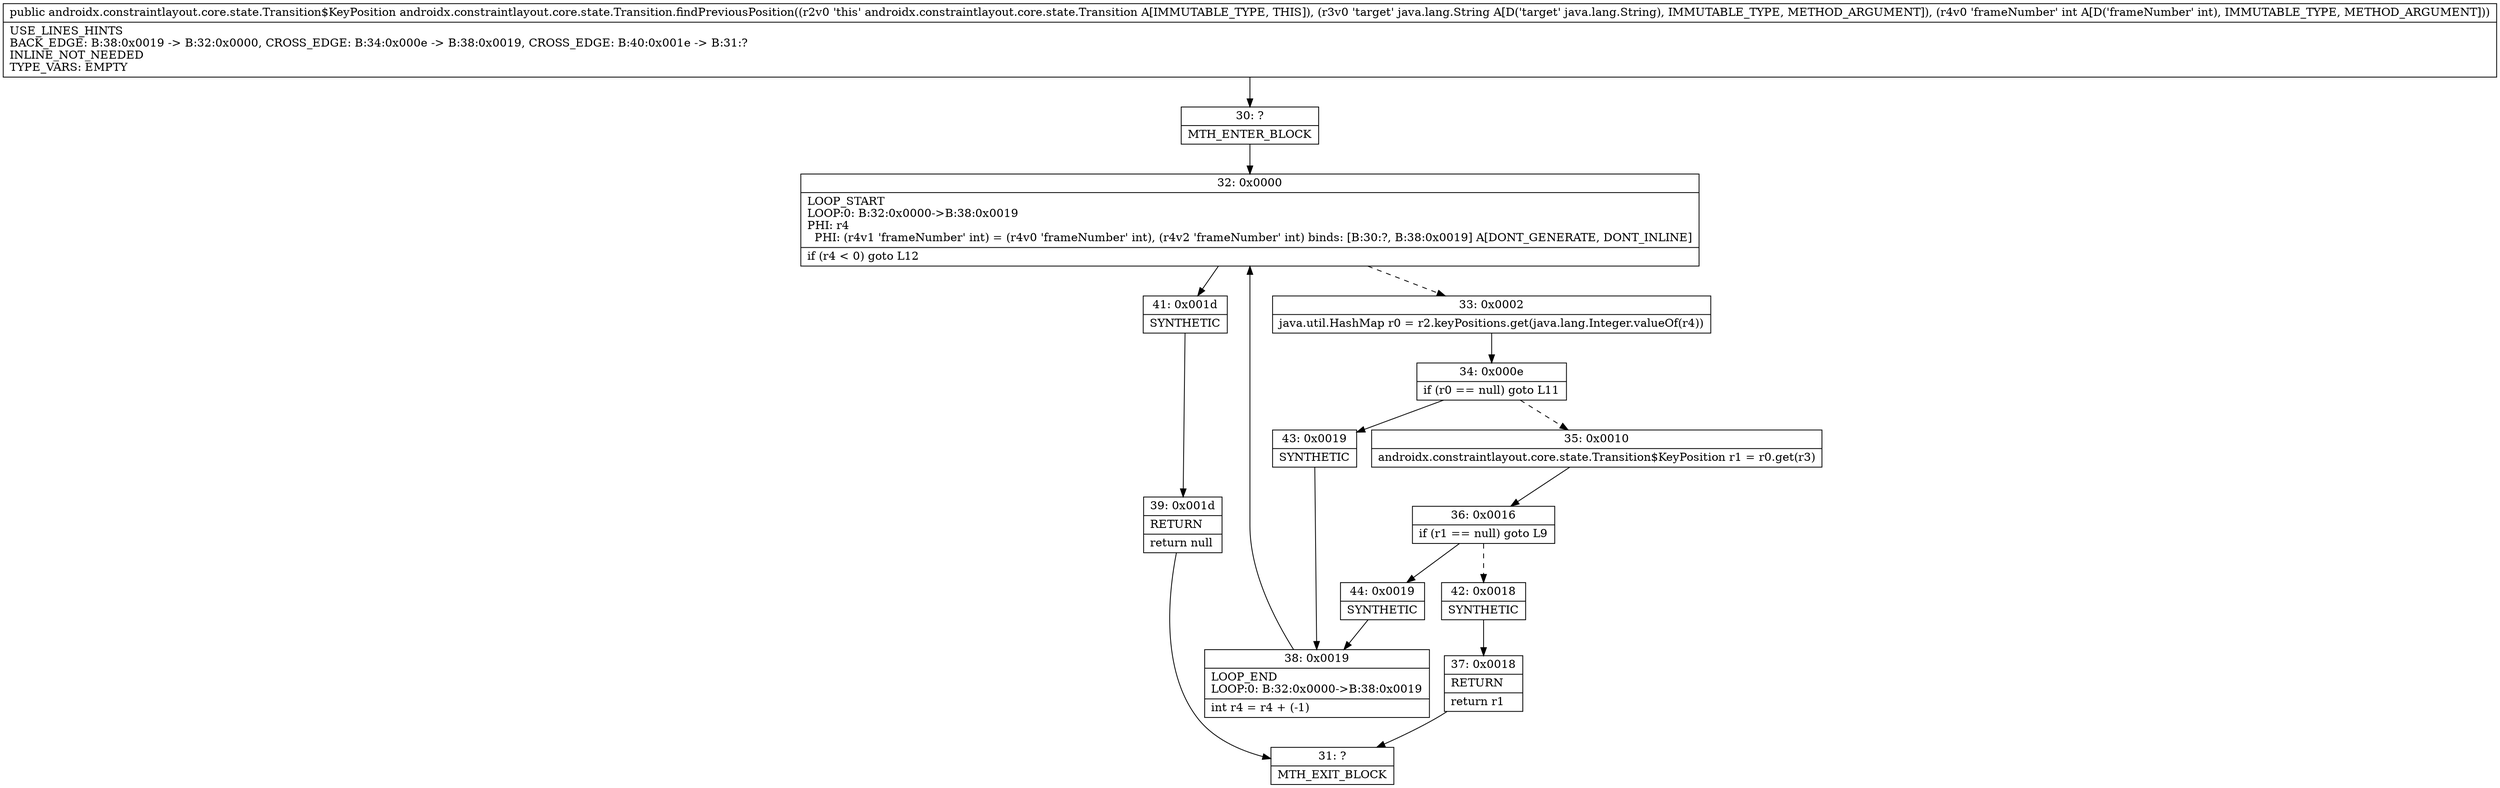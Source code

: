 digraph "CFG forandroidx.constraintlayout.core.state.Transition.findPreviousPosition(Ljava\/lang\/String;I)Landroidx\/constraintlayout\/core\/state\/Transition$KeyPosition;" {
Node_30 [shape=record,label="{30\:\ ?|MTH_ENTER_BLOCK\l}"];
Node_32 [shape=record,label="{32\:\ 0x0000|LOOP_START\lLOOP:0: B:32:0x0000\-\>B:38:0x0019\lPHI: r4 \l  PHI: (r4v1 'frameNumber' int) = (r4v0 'frameNumber' int), (r4v2 'frameNumber' int) binds: [B:30:?, B:38:0x0019] A[DONT_GENERATE, DONT_INLINE]\l|if (r4 \< 0) goto L12\l}"];
Node_33 [shape=record,label="{33\:\ 0x0002|java.util.HashMap r0 = r2.keyPositions.get(java.lang.Integer.valueOf(r4))\l}"];
Node_34 [shape=record,label="{34\:\ 0x000e|if (r0 == null) goto L11\l}"];
Node_35 [shape=record,label="{35\:\ 0x0010|androidx.constraintlayout.core.state.Transition$KeyPosition r1 = r0.get(r3)\l}"];
Node_36 [shape=record,label="{36\:\ 0x0016|if (r1 == null) goto L9\l}"];
Node_42 [shape=record,label="{42\:\ 0x0018|SYNTHETIC\l}"];
Node_37 [shape=record,label="{37\:\ 0x0018|RETURN\l|return r1\l}"];
Node_31 [shape=record,label="{31\:\ ?|MTH_EXIT_BLOCK\l}"];
Node_44 [shape=record,label="{44\:\ 0x0019|SYNTHETIC\l}"];
Node_38 [shape=record,label="{38\:\ 0x0019|LOOP_END\lLOOP:0: B:32:0x0000\-\>B:38:0x0019\l|int r4 = r4 + (\-1)\l}"];
Node_43 [shape=record,label="{43\:\ 0x0019|SYNTHETIC\l}"];
Node_41 [shape=record,label="{41\:\ 0x001d|SYNTHETIC\l}"];
Node_39 [shape=record,label="{39\:\ 0x001d|RETURN\l|return null\l}"];
MethodNode[shape=record,label="{public androidx.constraintlayout.core.state.Transition$KeyPosition androidx.constraintlayout.core.state.Transition.findPreviousPosition((r2v0 'this' androidx.constraintlayout.core.state.Transition A[IMMUTABLE_TYPE, THIS]), (r3v0 'target' java.lang.String A[D('target' java.lang.String), IMMUTABLE_TYPE, METHOD_ARGUMENT]), (r4v0 'frameNumber' int A[D('frameNumber' int), IMMUTABLE_TYPE, METHOD_ARGUMENT]))  | USE_LINES_HINTS\lBACK_EDGE: B:38:0x0019 \-\> B:32:0x0000, CROSS_EDGE: B:34:0x000e \-\> B:38:0x0019, CROSS_EDGE: B:40:0x001e \-\> B:31:?\lINLINE_NOT_NEEDED\lTYPE_VARS: EMPTY\l}"];
MethodNode -> Node_30;Node_30 -> Node_32;
Node_32 -> Node_33[style=dashed];
Node_32 -> Node_41;
Node_33 -> Node_34;
Node_34 -> Node_35[style=dashed];
Node_34 -> Node_43;
Node_35 -> Node_36;
Node_36 -> Node_42[style=dashed];
Node_36 -> Node_44;
Node_42 -> Node_37;
Node_37 -> Node_31;
Node_44 -> Node_38;
Node_38 -> Node_32;
Node_43 -> Node_38;
Node_41 -> Node_39;
Node_39 -> Node_31;
}

